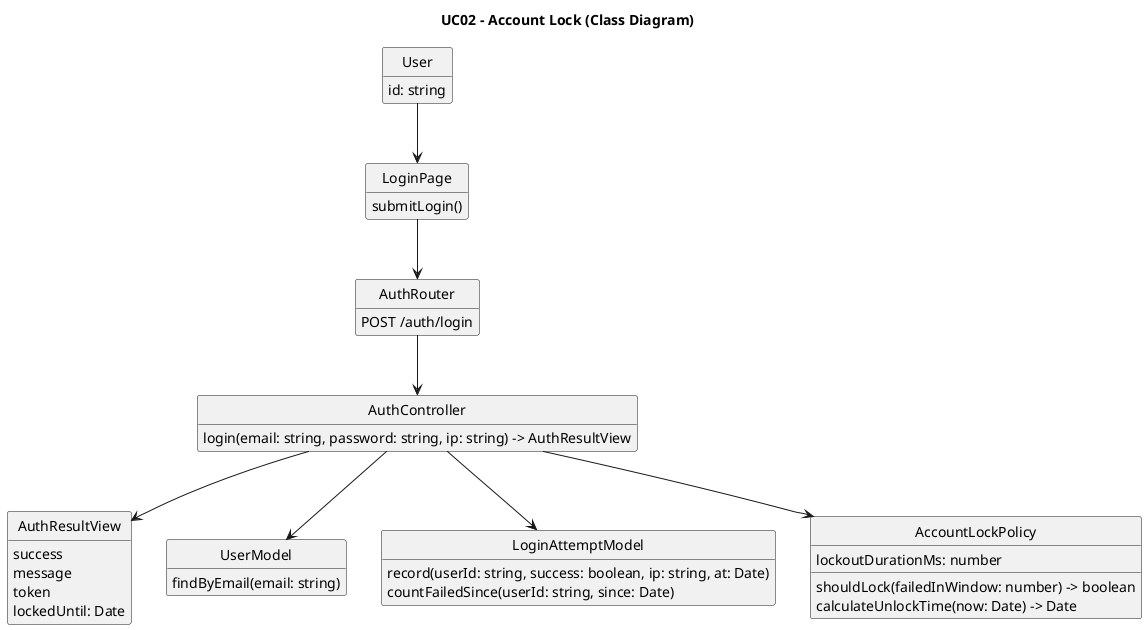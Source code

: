 @startuml
title UC02 - Account Lock (Class Diagram)
skinparam style strictuml
skinparam classAttributeIconSize 0
skinparam packageStyle rectangle
top to bottom direction
hide empty members

class User {
  id: string
}

class LoginPage {
  submitLogin()
}

class AuthRouter {
  POST /auth/login
}

class AuthController {
  login(email: string, password: string, ip: string) -> AuthResultView
}

class AuthResultView {
  success
  message
  token
  lockedUntil: Date
}

class UserModel {
  findByEmail(email: string)
}

class LoginAttemptModel {
  record(userId: string, success: boolean, ip: string, at: Date)
  countFailedSince(userId: string, since: Date)
}

class AccountLockPolicy {
  lockoutDurationMs: number
  shouldLock(failedInWindow: number) -> boolean
  calculateUnlockTime(now: Date) -> Date
}

User -down-> LoginPage
LoginPage -down-> AuthRouter
AuthRouter -down-> AuthController
AuthController -down-> AuthResultView
AuthController -down-> UserModel
AuthController -down-> LoginAttemptModel
AuthController -down-> AccountLockPolicy

@enduml
